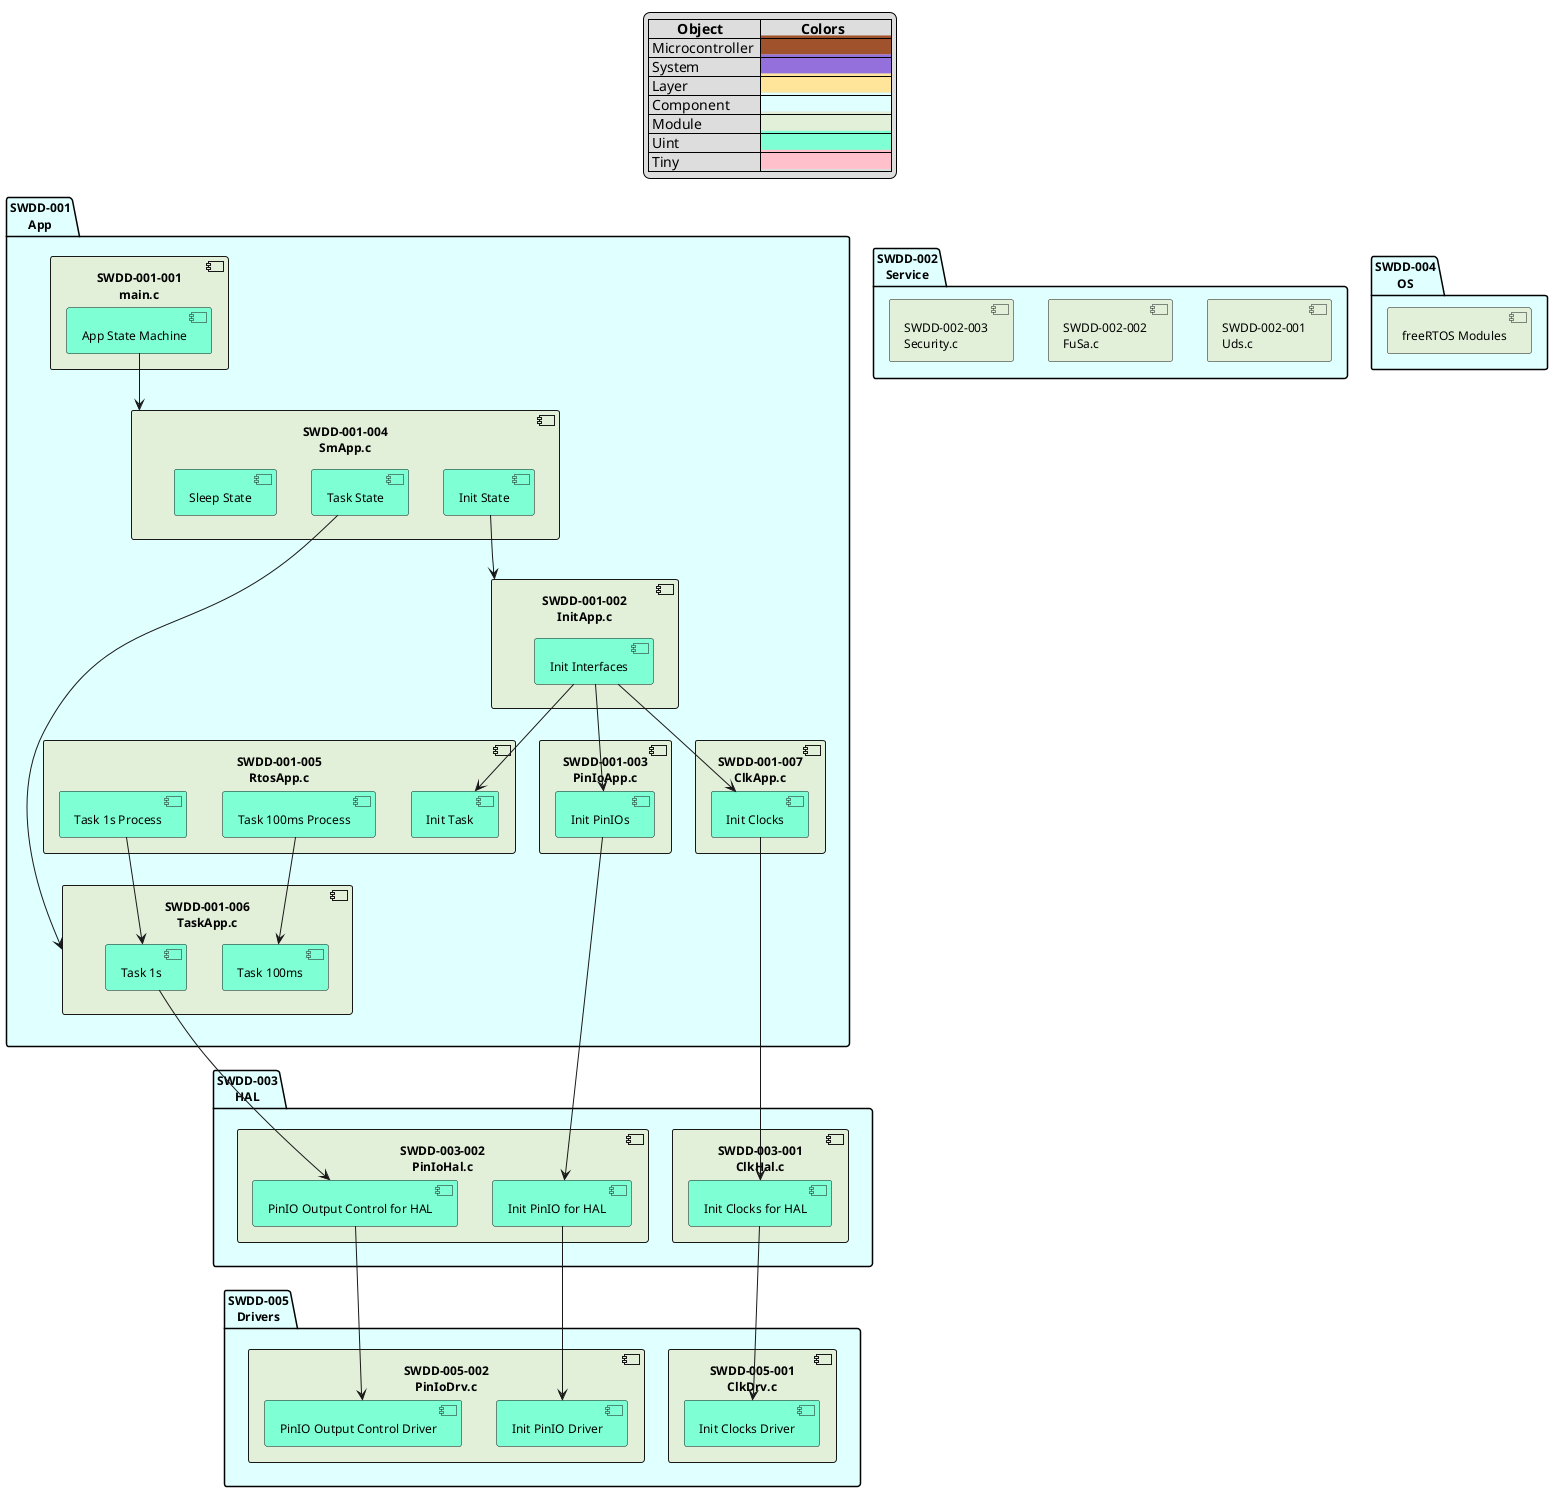 @startuml
'Object Colors Setting
skinparam defaultFontName Arial
skinparam defaultFontSize 12

legend top
|=        Object  |=           Colors  |
| Microcontroller  |<back:#A0522D>                                    |
| System  |<back:#9370DB>                                    |
| Layer  |<back:#FEE599>                                    |
| Component |<back:#E0FFFF>                                    |
| Module |<back:#E2EFD9>                                    |
| Uint |<back:#7FFFD4>                                    |
| Tiny |<back:#FFC0CB>                                    |
endlegend

skinparam rectangle {
    BackgroundColor #87CEFA
    BorderColor #000000
}

'---- App Component ----
package "SWDD-001\nApp" as App #E0FFFF{  
  '---- Module ----
  component "SWDD-001-001\nmain.c" as main #E2EFD9 {
    ' Units
    [App State Machine] as AppSm #7FFFD4
  }

  component "SWDD-001-004\nSmApp.c" as SmApp #E2EFD9 {
    ' Units
    [Init State] as SM_INIT #7FFFD4
    [Task State] as SM_TASK #7FFFD4
    [Sleep State] as SM_SLEEP #7FFFD4
  }
  
  component "SWDD-001-002\nInitApp.c" as InitApp #E2EFD9 {
    ' Units
    [Init Interfaces] as InitIfApp #7FFFD4
  }

  component "SWDD-001-003\nPinIoApp.c" as PinIoApp #E2EFD9 {
    ' Units
    [Init PinIOs] as InitPinIoApp #7FFFD4
  }

  component "SWDD-001-006\nTaskApp.c" as TaskApp #E2EFD9{
    ' Units
    [Task 100ms] as Task100msApp #7FFFD4
    [Task 1s] as Task1sApp #7FFFD4
  }

  component "SWDD-001-007\nClkApp.c" as ClkApp #E2EFD9 {
    ' Units
    [Init Clocks] as InitClkApp #7FFFD4
  }

  component "SWDD-001-005\nRtosApp.c" as RtosApp #E2EFD9 {
    ' Units
    [Init Task] as InitTaskApp #7FFFD4
    [Task 100ms Process] as Task100msProcessApp #7FFFD4
    [Task 1s Process] as Task1sProcessApp #7FFFD4
  }
  '----------------
}

'---- Service Component ----
package "SWDD-002\nService" as Service #E0FFFF {
  '---- Module ----
  component "SWDD-002-001\nUds.c" as UdsService #E2EFD9 {
    ' Units

  }

  component "SWDD-002-002\nFuSa.c" as FuSaService #E2EFD9 {
    ' Units

  }

  component "SWDD-002-003\nSecurity.c" as SecurityService #E2EFD9 {
    ' Units

  }
  '----------------
}

'---- HAL Component ----
package "SWDD-003\nHAL" as HAL #E0FFFF {
  '---- Module ----
  component "SWDD-003-001\nClkHal.c" as ClkHal #E2EFD9 {
    ' Units
    [Init Clocks for HAL] as InitClkHal #7FFFD4
  }

  component "SWDD-003-002\nPinIoHal.c" as PinIoHal #E2EFD9 {
    ' Units
    [Init PinIO for HAL] as InitPinIOHal #7FFFD4
    [PinIO Output Control for HAL] as PinIoOutHal #7FFFD4
  }
  '----------------
}

'---- OS Component ----
package "SWDD-004\nOS" as OS #E0FFFF {
  '---- Module ----
  component "freeRTOS Modules" as freeRTOSModules #E2EFD9 {
    ' Units

  }
  '----------------
}
 
'---- Drivers Component ----
package "SWDD-005\nDrivers" as Drivers #E0FFFF {
  '---- Module ----
  component "SWDD-005-001\nClkDrv.c" as ClkDrv #E2EFD9 {
    ' Units
    [Init Clocks Driver] as InitClkDrv #7FFFD4
  }

  component "SWDD-005-002\nPinIoDrv.c" as PinIoDrv #E2EFD9 {
    ' Units
    [Init PinIO Driver] as InitPinIODrv #7FFFD4
    [PinIO Output Control Driver] as PinIoOutDrv #7FFFD4
  }
  '----------------
}

'---- join modules ----
'joins
AppSm --> SmApp
SM_INIT --> InitApp
SM_TASK --> TaskApp
InitIfApp --> InitClkApp
InitClkApp --> InitClkHal
InitClkHal --> InitClkDrv

InitIfApp --> InitPinIoApp
InitPinIoApp --> InitPinIOHal
InitPinIOHal --> InitPinIODrv

InitIfApp --> InitTaskApp
Task100msProcessApp --> Task100msApp
Task1sProcessApp --> Task1sApp
Task1sApp --> PinIoOutHal
PinIoOutHal --> PinIoOutDrv
'----------------------

@enduml
